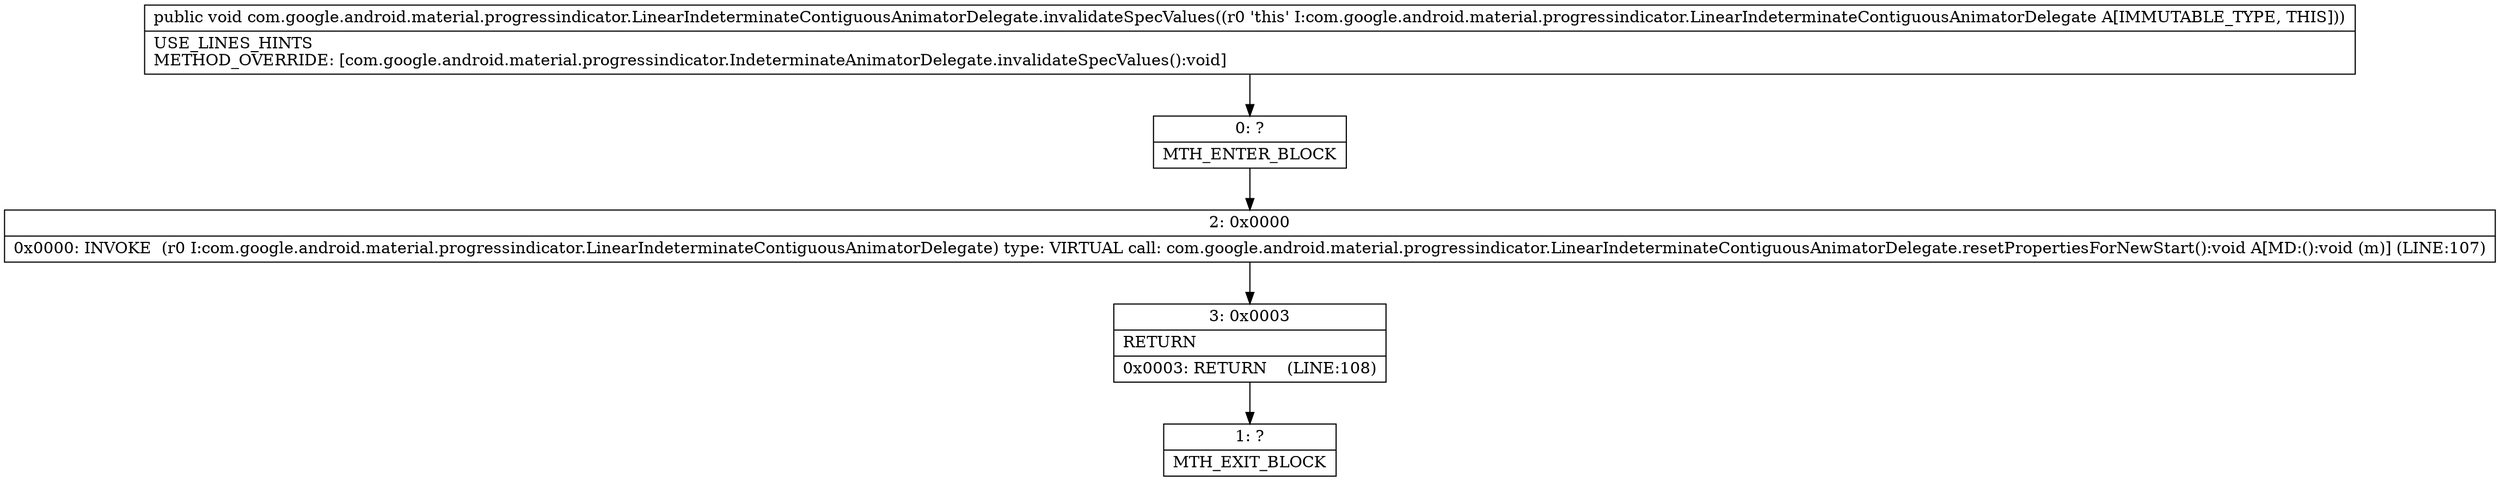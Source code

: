 digraph "CFG forcom.google.android.material.progressindicator.LinearIndeterminateContiguousAnimatorDelegate.invalidateSpecValues()V" {
Node_0 [shape=record,label="{0\:\ ?|MTH_ENTER_BLOCK\l}"];
Node_2 [shape=record,label="{2\:\ 0x0000|0x0000: INVOKE  (r0 I:com.google.android.material.progressindicator.LinearIndeterminateContiguousAnimatorDelegate) type: VIRTUAL call: com.google.android.material.progressindicator.LinearIndeterminateContiguousAnimatorDelegate.resetPropertiesForNewStart():void A[MD:():void (m)] (LINE:107)\l}"];
Node_3 [shape=record,label="{3\:\ 0x0003|RETURN\l|0x0003: RETURN    (LINE:108)\l}"];
Node_1 [shape=record,label="{1\:\ ?|MTH_EXIT_BLOCK\l}"];
MethodNode[shape=record,label="{public void com.google.android.material.progressindicator.LinearIndeterminateContiguousAnimatorDelegate.invalidateSpecValues((r0 'this' I:com.google.android.material.progressindicator.LinearIndeterminateContiguousAnimatorDelegate A[IMMUTABLE_TYPE, THIS]))  | USE_LINES_HINTS\lMETHOD_OVERRIDE: [com.google.android.material.progressindicator.IndeterminateAnimatorDelegate.invalidateSpecValues():void]\l}"];
MethodNode -> Node_0;Node_0 -> Node_2;
Node_2 -> Node_3;
Node_3 -> Node_1;
}

